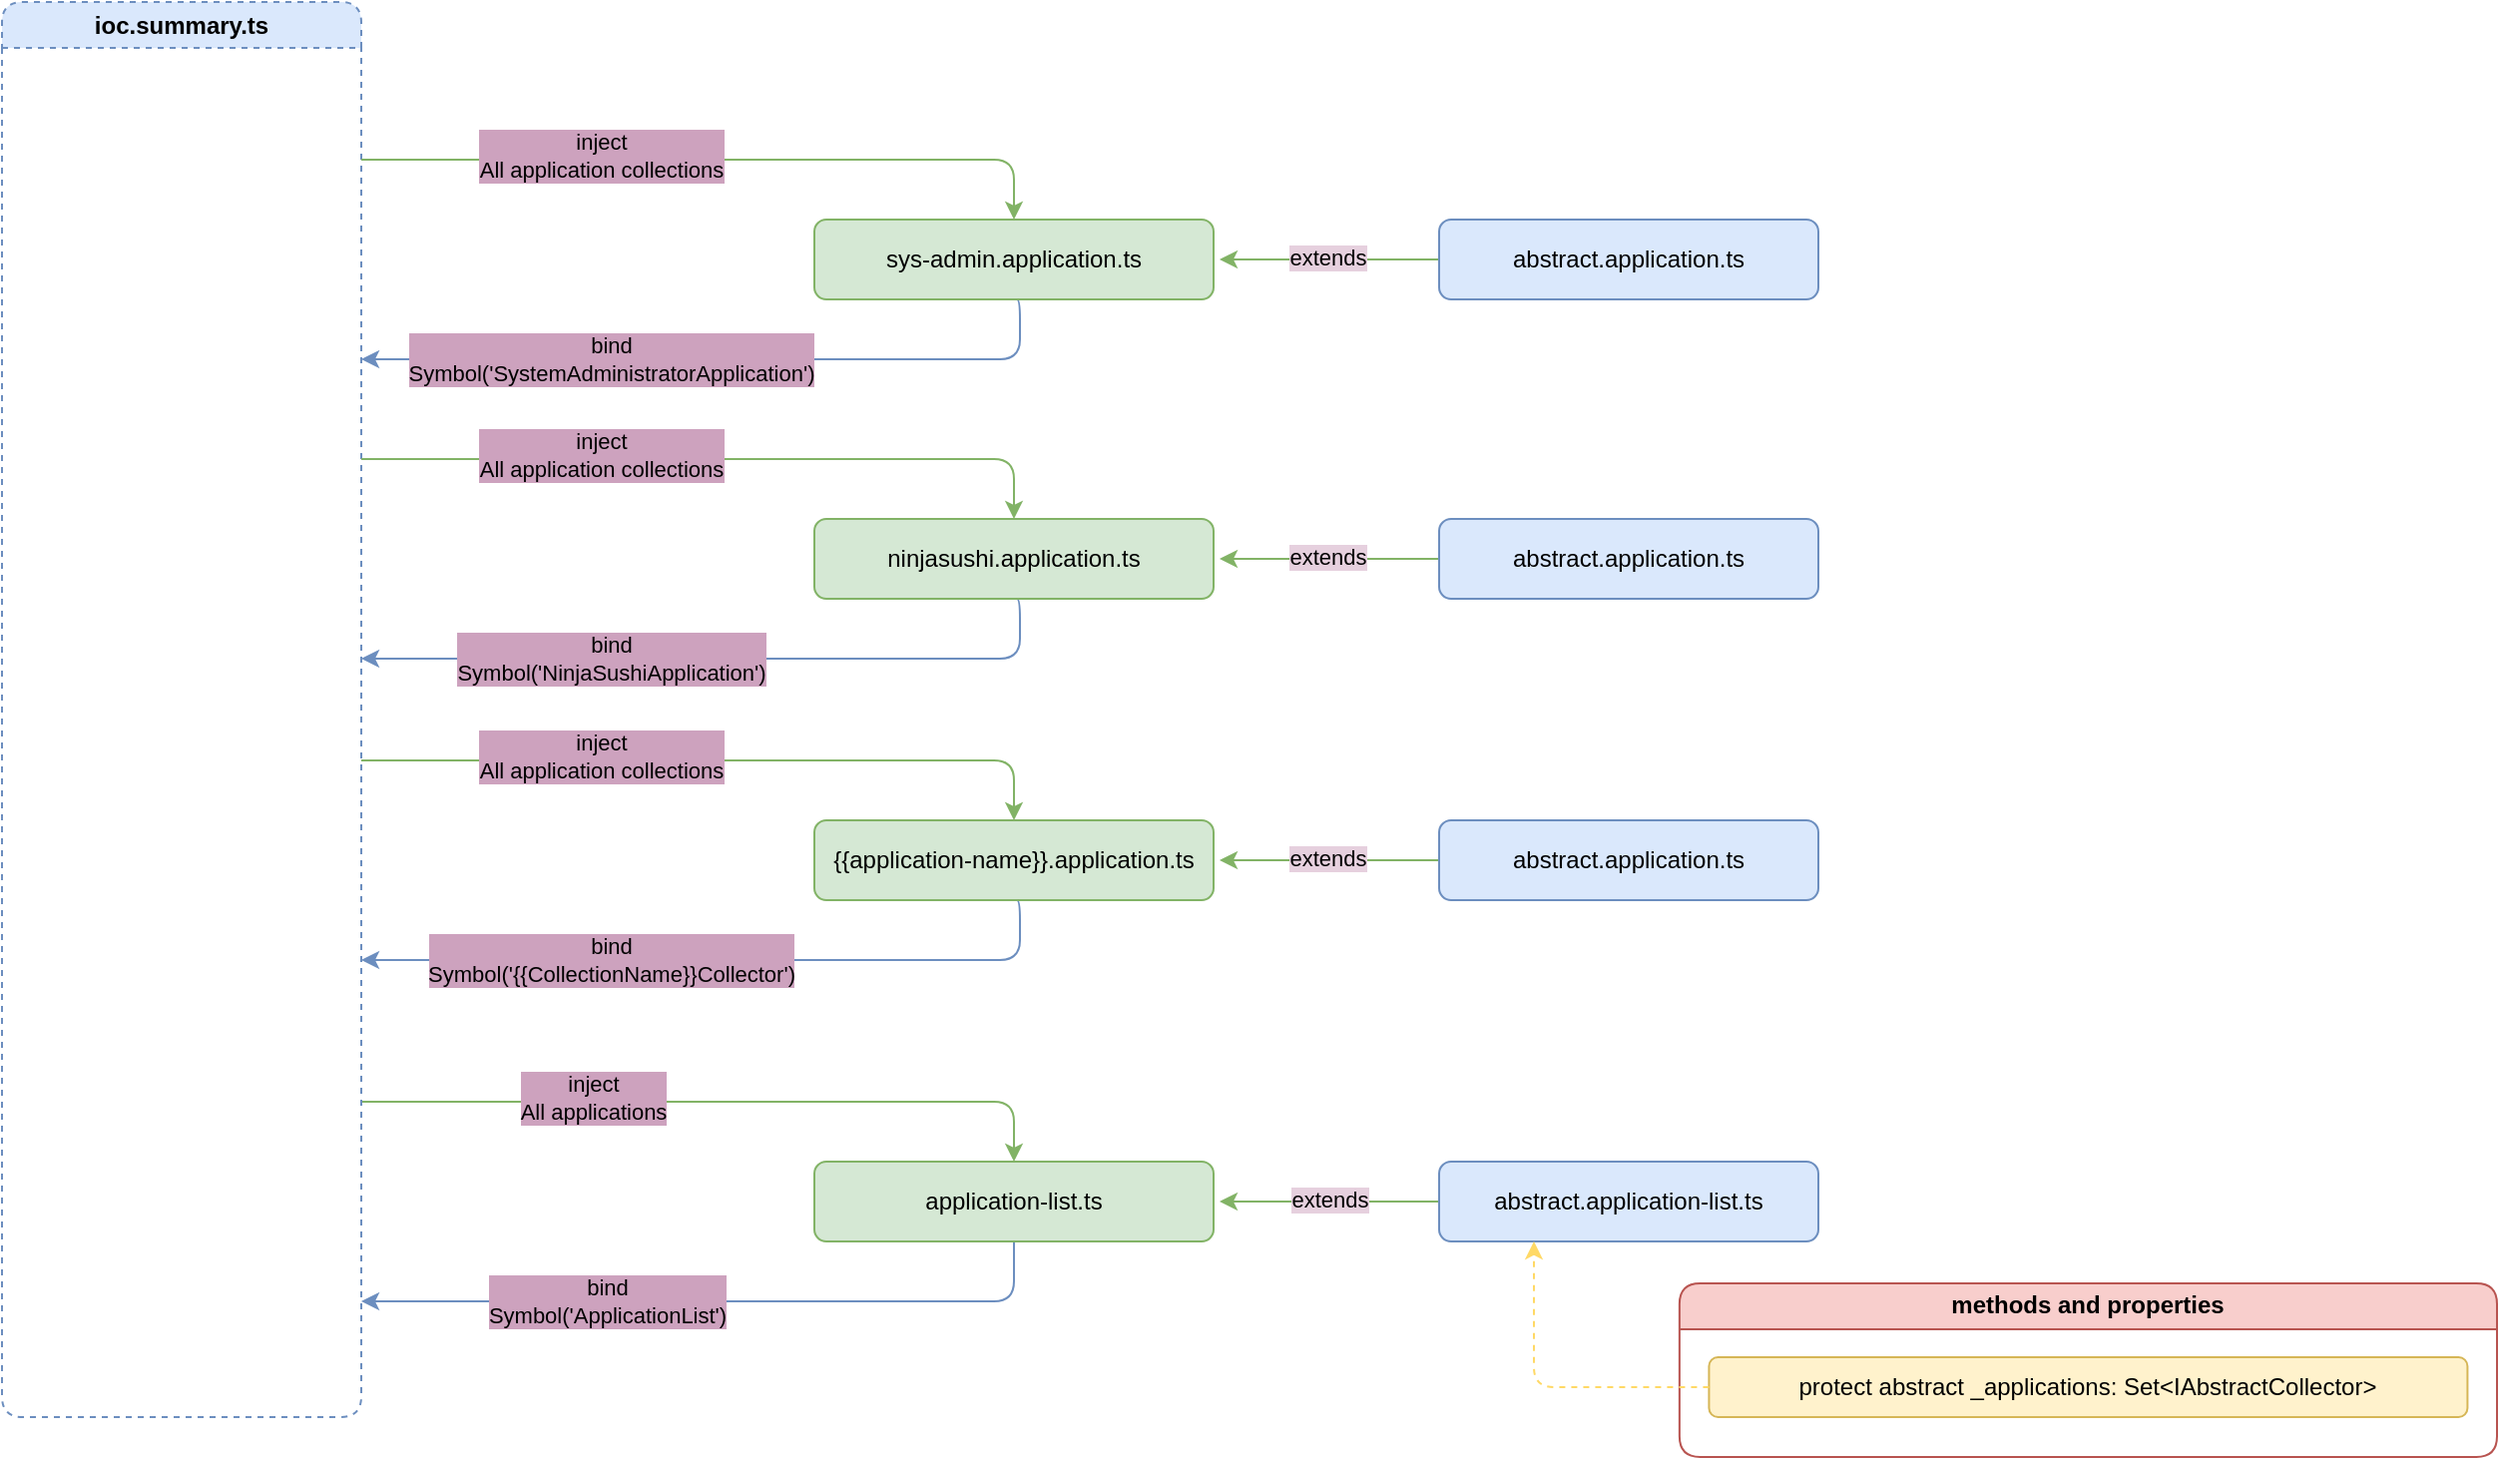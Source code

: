 <mxfile version="21.1.1" type="device">
  <diagram name="Страница 1" id="G2cp7Vcl1qg3cuOzKaZh">
    <mxGraphModel dx="1173" dy="2941" grid="1" gridSize="10" guides="1" tooltips="1" connect="1" arrows="1" fold="1" page="1" pageScale="1" pageWidth="827" pageHeight="1169" math="0" shadow="0">
      <root>
        <mxCell id="0" />
        <mxCell id="1" parent="0" />
        <mxCell id="Vu23xhkfP0EHslrDpuNX-24" value="methods and properties" style="swimlane;whiteSpace=wrap;html=1;fillColor=#f8cecc;strokeColor=#b85450;rounded=1;" parent="1" vertex="1">
          <mxGeometry x="1030.43" y="-977.03" width="409.57" height="87.03" as="geometry" />
        </mxCell>
        <mxCell id="Vu23xhkfP0EHslrDpuNX-26" value="protect abstract _applications: Set&amp;lt;IAbstractCollector&amp;gt;" style="rounded=1;whiteSpace=wrap;html=1;fillColor=#fff2cc;strokeColor=#d6b656;" parent="Vu23xhkfP0EHslrDpuNX-24" vertex="1">
          <mxGeometry x="14.78" y="37.03" width="380" height="30" as="geometry" />
        </mxCell>
        <mxCell id="Vu23xhkfP0EHslrDpuNX-35" style="edgeStyle=orthogonalEdgeStyle;rounded=1;orthogonalLoop=1;jettySize=auto;html=1;entryX=0.5;entryY=0;entryDx=0;entryDy=0;fillColor=#d5e8d4;strokeColor=#82b366;" parent="1" target="Vu23xhkfP0EHslrDpuNX-39" edge="1">
          <mxGeometry relative="1" as="geometry">
            <mxPoint x="370" y="-1068" as="sourcePoint" />
            <Array as="points">
              <mxPoint x="450" y="-1068.03" />
              <mxPoint x="770" y="-1068.03" />
            </Array>
          </mxGeometry>
        </mxCell>
        <mxCell id="Vu23xhkfP0EHslrDpuNX-36" value="inject&lt;br&gt;All applications" style="edgeLabel;html=1;align=center;verticalAlign=middle;resizable=0;points=[];labelBackgroundColor=#CDA2BE;" parent="Vu23xhkfP0EHslrDpuNX-35" vertex="1" connectable="0">
          <mxGeometry x="-0.187" y="2" relative="1" as="geometry">
            <mxPoint x="-29" as="offset" />
          </mxGeometry>
        </mxCell>
        <mxCell id="Vu23xhkfP0EHslrDpuNX-37" style="edgeStyle=orthogonalEdgeStyle;rounded=1;orthogonalLoop=1;jettySize=auto;html=1;exitX=0.5;exitY=1;exitDx=0;exitDy=0;fillColor=#dae8fc;strokeColor=#6c8ebf;" parent="1" source="Vu23xhkfP0EHslrDpuNX-39" edge="1">
          <mxGeometry relative="1" as="geometry">
            <mxPoint x="370" y="-968" as="targetPoint" />
            <Array as="points">
              <mxPoint x="697" y="-968" />
            </Array>
          </mxGeometry>
        </mxCell>
        <mxCell id="Vu23xhkfP0EHslrDpuNX-38" value="bind&lt;br&gt;Symbol(&#39;ApplicationList&#39;)" style="edgeLabel;html=1;align=center;verticalAlign=middle;resizable=0;points=[];labelBackgroundColor=#CDA2BE;" parent="Vu23xhkfP0EHslrDpuNX-37" vertex="1" connectable="0">
          <mxGeometry x="0.337" y="4" relative="1" as="geometry">
            <mxPoint x="4" y="-4" as="offset" />
          </mxGeometry>
        </mxCell>
        <mxCell id="Vu23xhkfP0EHslrDpuNX-39" value="application-list.ts" style="rounded=1;whiteSpace=wrap;html=1;fillColor=#d5e8d4;strokeColor=#82b366;" parent="1" vertex="1">
          <mxGeometry x="597" y="-1038.03" width="200" height="40" as="geometry" />
        </mxCell>
        <mxCell id="Vu23xhkfP0EHslrDpuNX-40" style="edgeStyle=orthogonalEdgeStyle;rounded=0;orthogonalLoop=1;jettySize=auto;html=1;entryX=1;entryY=0.5;entryDx=0;entryDy=0;fillColor=#d5e8d4;strokeColor=#82b366;" parent="1" source="Vu23xhkfP0EHslrDpuNX-41" edge="1">
          <mxGeometry relative="1" as="geometry">
            <mxPoint x="800" y="-1018.03" as="targetPoint" />
          </mxGeometry>
        </mxCell>
        <mxCell id="Vu23xhkfP0EHslrDpuNX-41" value="abstract.application-list.ts" style="rounded=1;whiteSpace=wrap;html=1;fillColor=#dae8fc;strokeColor=#6c8ebf;" parent="1" vertex="1">
          <mxGeometry x="910.0" y="-1038.03" width="190" height="40" as="geometry" />
        </mxCell>
        <mxCell id="Vu23xhkfP0EHslrDpuNX-43" style="edgeStyle=orthogonalEdgeStyle;rounded=1;orthogonalLoop=1;jettySize=auto;html=1;entryX=0.25;entryY=1;entryDx=0;entryDy=0;exitX=0;exitY=0.5;exitDx=0;exitDy=0;fillColor=#d5e8d4;strokeColor=#FFD966;dashed=1;" parent="1" source="Vu23xhkfP0EHslrDpuNX-26" target="Vu23xhkfP0EHslrDpuNX-41" edge="1">
          <mxGeometry relative="1" as="geometry" />
        </mxCell>
        <mxCell id="Vu23xhkfP0EHslrDpuNX-76" value="ioc.summary.ts" style="swimlane;whiteSpace=wrap;html=1;rounded=1;dashed=1;fillColor=#dae8fc;strokeColor=#6c8ebf;" parent="1" vertex="1">
          <mxGeometry x="190" y="-1619" width="180" height="709" as="geometry" />
        </mxCell>
        <mxCell id="Vu23xhkfP0EHslrDpuNX-113" value="extends" style="edgeLabel;html=1;align=center;verticalAlign=middle;resizable=0;points=[];labelBackgroundColor=#E6D0DE;" parent="1" vertex="1" connectable="0">
          <mxGeometry x="828" y="-1015" as="geometry">
            <mxPoint x="27" y="-4" as="offset" />
          </mxGeometry>
        </mxCell>
        <mxCell id="Vu23xhkfP0EHslrDpuNX-116" style="edgeStyle=orthogonalEdgeStyle;rounded=1;orthogonalLoop=1;jettySize=auto;html=1;entryX=0.5;entryY=0;entryDx=0;entryDy=0;fillColor=#d5e8d4;strokeColor=#82b366;" parent="1" target="Vu23xhkfP0EHslrDpuNX-120" edge="1">
          <mxGeometry relative="1" as="geometry">
            <mxPoint x="370" y="-1540" as="sourcePoint" />
            <Array as="points">
              <mxPoint x="450" y="-1540.03" />
              <mxPoint x="770" y="-1540.03" />
            </Array>
          </mxGeometry>
        </mxCell>
        <mxCell id="Vu23xhkfP0EHslrDpuNX-117" value="inject&lt;br&gt;All application collections" style="edgeLabel;html=1;align=center;verticalAlign=middle;resizable=0;points=[];labelBackgroundColor=#CDA2BE;" parent="Vu23xhkfP0EHslrDpuNX-116" vertex="1" connectable="0">
          <mxGeometry x="-0.187" y="2" relative="1" as="geometry">
            <mxPoint x="-25" as="offset" />
          </mxGeometry>
        </mxCell>
        <mxCell id="Vu23xhkfP0EHslrDpuNX-118" style="edgeStyle=orthogonalEdgeStyle;rounded=1;orthogonalLoop=1;jettySize=auto;html=1;exitX=0.5;exitY=1;exitDx=0;exitDy=0;fillColor=#dae8fc;strokeColor=#6c8ebf;" parent="1" source="Vu23xhkfP0EHslrDpuNX-120" edge="1">
          <mxGeometry relative="1" as="geometry">
            <mxPoint x="370" y="-1440" as="targetPoint" />
            <Array as="points">
              <mxPoint x="700" y="-1470" />
              <mxPoint x="700" y="-1440" />
            </Array>
          </mxGeometry>
        </mxCell>
        <mxCell id="Vu23xhkfP0EHslrDpuNX-119" value="bind&lt;br&gt;Symbol(&#39;SystemAdministratorApplication&#39;)" style="edgeLabel;html=1;align=center;verticalAlign=middle;resizable=0;points=[];labelBackgroundColor=#CDA2BE;" parent="Vu23xhkfP0EHslrDpuNX-118" vertex="1" connectable="0">
          <mxGeometry x="0.337" y="4" relative="1" as="geometry">
            <mxPoint x="4" y="-4" as="offset" />
          </mxGeometry>
        </mxCell>
        <mxCell id="Vu23xhkfP0EHslrDpuNX-120" value="sys-admin.application.ts" style="rounded=1;whiteSpace=wrap;html=1;fillColor=#d5e8d4;strokeColor=#82b366;" parent="1" vertex="1">
          <mxGeometry x="597" y="-1510.03" width="200" height="40" as="geometry" />
        </mxCell>
        <mxCell id="Vu23xhkfP0EHslrDpuNX-121" style="edgeStyle=orthogonalEdgeStyle;rounded=0;orthogonalLoop=1;jettySize=auto;html=1;entryX=1;entryY=0.5;entryDx=0;entryDy=0;fillColor=#d5e8d4;strokeColor=#82b366;" parent="1" source="Vu23xhkfP0EHslrDpuNX-122" edge="1">
          <mxGeometry relative="1" as="geometry">
            <mxPoint x="800" y="-1490.03" as="targetPoint" />
          </mxGeometry>
        </mxCell>
        <mxCell id="Vu23xhkfP0EHslrDpuNX-122" value="abstract.application.ts" style="rounded=1;whiteSpace=wrap;html=1;fillColor=#dae8fc;strokeColor=#6c8ebf;" parent="1" vertex="1">
          <mxGeometry x="910.0" y="-1510.03" width="190" height="40" as="geometry" />
        </mxCell>
        <mxCell id="Vu23xhkfP0EHslrDpuNX-123" value="extends" style="edgeLabel;html=1;align=center;verticalAlign=middle;resizable=0;points=[];labelBackgroundColor=#E6D0DE;" parent="1" vertex="1" connectable="0">
          <mxGeometry x="827" y="-1487" as="geometry">
            <mxPoint x="27" y="-4" as="offset" />
          </mxGeometry>
        </mxCell>
        <mxCell id="Vu23xhkfP0EHslrDpuNX-124" style="edgeStyle=orthogonalEdgeStyle;rounded=1;orthogonalLoop=1;jettySize=auto;html=1;entryX=0.5;entryY=0;entryDx=0;entryDy=0;fillColor=#d5e8d4;strokeColor=#82b366;" parent="1" target="Vu23xhkfP0EHslrDpuNX-128" edge="1">
          <mxGeometry relative="1" as="geometry">
            <mxPoint x="370" y="-1390" as="sourcePoint" />
            <Array as="points">
              <mxPoint x="450" y="-1390.03" />
              <mxPoint x="770" y="-1390.03" />
            </Array>
          </mxGeometry>
        </mxCell>
        <mxCell id="Vu23xhkfP0EHslrDpuNX-125" value="inject&lt;br&gt;All application collections" style="edgeLabel;html=1;align=center;verticalAlign=middle;resizable=0;points=[];labelBackgroundColor=#CDA2BE;" parent="Vu23xhkfP0EHslrDpuNX-124" vertex="1" connectable="0">
          <mxGeometry x="-0.187" y="2" relative="1" as="geometry">
            <mxPoint x="-25" as="offset" />
          </mxGeometry>
        </mxCell>
        <mxCell id="Vu23xhkfP0EHslrDpuNX-126" style="edgeStyle=orthogonalEdgeStyle;rounded=1;orthogonalLoop=1;jettySize=auto;html=1;exitX=0.5;exitY=1;exitDx=0;exitDy=0;fillColor=#dae8fc;strokeColor=#6c8ebf;" parent="1" source="Vu23xhkfP0EHslrDpuNX-128" edge="1">
          <mxGeometry relative="1" as="geometry">
            <mxPoint x="370" y="-1290" as="targetPoint" />
            <Array as="points">
              <mxPoint x="700" y="-1320" />
              <mxPoint x="700" y="-1290" />
            </Array>
          </mxGeometry>
        </mxCell>
        <mxCell id="Vu23xhkfP0EHslrDpuNX-127" value="bind&lt;br&gt;Symbol(&#39;NinjaSushiApplication&#39;)" style="edgeLabel;html=1;align=center;verticalAlign=middle;resizable=0;points=[];labelBackgroundColor=#CDA2BE;" parent="Vu23xhkfP0EHslrDpuNX-126" vertex="1" connectable="0">
          <mxGeometry x="0.337" y="4" relative="1" as="geometry">
            <mxPoint x="4" y="-4" as="offset" />
          </mxGeometry>
        </mxCell>
        <mxCell id="Vu23xhkfP0EHslrDpuNX-128" value="ninjasushi.application.ts" style="rounded=1;whiteSpace=wrap;html=1;fillColor=#d5e8d4;strokeColor=#82b366;" parent="1" vertex="1">
          <mxGeometry x="597" y="-1360.03" width="200" height="40" as="geometry" />
        </mxCell>
        <mxCell id="Vu23xhkfP0EHslrDpuNX-129" style="edgeStyle=orthogonalEdgeStyle;rounded=0;orthogonalLoop=1;jettySize=auto;html=1;entryX=1;entryY=0.5;entryDx=0;entryDy=0;fillColor=#d5e8d4;strokeColor=#82b366;" parent="1" source="Vu23xhkfP0EHslrDpuNX-130" edge="1">
          <mxGeometry relative="1" as="geometry">
            <mxPoint x="800" y="-1340.03" as="targetPoint" />
          </mxGeometry>
        </mxCell>
        <mxCell id="Vu23xhkfP0EHslrDpuNX-130" value="abstract.application.ts" style="rounded=1;whiteSpace=wrap;html=1;fillColor=#dae8fc;strokeColor=#6c8ebf;" parent="1" vertex="1">
          <mxGeometry x="910.0" y="-1360.03" width="190" height="40" as="geometry" />
        </mxCell>
        <mxCell id="Vu23xhkfP0EHslrDpuNX-131" value="extends" style="edgeLabel;html=1;align=center;verticalAlign=middle;resizable=0;points=[];labelBackgroundColor=#E6D0DE;" parent="1" vertex="1" connectable="0">
          <mxGeometry x="827" y="-1337" as="geometry">
            <mxPoint x="27" y="-4" as="offset" />
          </mxGeometry>
        </mxCell>
        <mxCell id="Vu23xhkfP0EHslrDpuNX-132" style="edgeStyle=orthogonalEdgeStyle;rounded=1;orthogonalLoop=1;jettySize=auto;html=1;entryX=0.5;entryY=0;entryDx=0;entryDy=0;fillColor=#d5e8d4;strokeColor=#82b366;" parent="1" target="Vu23xhkfP0EHslrDpuNX-136" edge="1">
          <mxGeometry relative="1" as="geometry">
            <mxPoint x="370" y="-1239" as="sourcePoint" />
            <Array as="points">
              <mxPoint x="450" y="-1239.03" />
              <mxPoint x="770" y="-1239.03" />
            </Array>
          </mxGeometry>
        </mxCell>
        <mxCell id="Vu23xhkfP0EHslrDpuNX-133" value="inject&lt;br&gt;All application collections" style="edgeLabel;html=1;align=center;verticalAlign=middle;resizable=0;points=[];labelBackgroundColor=#CDA2BE;" parent="Vu23xhkfP0EHslrDpuNX-132" vertex="1" connectable="0">
          <mxGeometry x="-0.187" y="2" relative="1" as="geometry">
            <mxPoint x="-25" as="offset" />
          </mxGeometry>
        </mxCell>
        <mxCell id="Vu23xhkfP0EHslrDpuNX-134" style="edgeStyle=orthogonalEdgeStyle;rounded=1;orthogonalLoop=1;jettySize=auto;html=1;exitX=0.5;exitY=1;exitDx=0;exitDy=0;fillColor=#dae8fc;strokeColor=#6c8ebf;" parent="1" source="Vu23xhkfP0EHslrDpuNX-136" edge="1">
          <mxGeometry relative="1" as="geometry">
            <mxPoint x="370" y="-1139" as="targetPoint" />
            <Array as="points">
              <mxPoint x="700" y="-1169" />
              <mxPoint x="700" y="-1139" />
            </Array>
          </mxGeometry>
        </mxCell>
        <mxCell id="Vu23xhkfP0EHslrDpuNX-135" value="bind&lt;br&gt;Symbol(&#39;{{CollectionName}}Collector&#39;)" style="edgeLabel;html=1;align=center;verticalAlign=middle;resizable=0;points=[];labelBackgroundColor=#CDA2BE;" parent="Vu23xhkfP0EHslrDpuNX-134" vertex="1" connectable="0">
          <mxGeometry x="0.337" y="4" relative="1" as="geometry">
            <mxPoint x="4" y="-4" as="offset" />
          </mxGeometry>
        </mxCell>
        <mxCell id="Vu23xhkfP0EHslrDpuNX-136" value="{{application-name}}.application.ts" style="rounded=1;whiteSpace=wrap;html=1;fillColor=#d5e8d4;strokeColor=#82b366;" parent="1" vertex="1">
          <mxGeometry x="597" y="-1209.03" width="200" height="40" as="geometry" />
        </mxCell>
        <mxCell id="Vu23xhkfP0EHslrDpuNX-137" style="edgeStyle=orthogonalEdgeStyle;rounded=0;orthogonalLoop=1;jettySize=auto;html=1;entryX=1;entryY=0.5;entryDx=0;entryDy=0;fillColor=#d5e8d4;strokeColor=#82b366;" parent="1" source="Vu23xhkfP0EHslrDpuNX-138" edge="1">
          <mxGeometry relative="1" as="geometry">
            <mxPoint x="800" y="-1189.03" as="targetPoint" />
          </mxGeometry>
        </mxCell>
        <mxCell id="Vu23xhkfP0EHslrDpuNX-138" value="abstract.application.ts" style="rounded=1;whiteSpace=wrap;html=1;fillColor=#dae8fc;strokeColor=#6c8ebf;" parent="1" vertex="1">
          <mxGeometry x="910.0" y="-1209.03" width="190" height="40" as="geometry" />
        </mxCell>
        <mxCell id="Vu23xhkfP0EHslrDpuNX-139" value="extends" style="edgeLabel;html=1;align=center;verticalAlign=middle;resizable=0;points=[];labelBackgroundColor=#E6D0DE;" parent="1" vertex="1" connectable="0">
          <mxGeometry x="827" y="-1186" as="geometry">
            <mxPoint x="27" y="-4" as="offset" />
          </mxGeometry>
        </mxCell>
      </root>
    </mxGraphModel>
  </diagram>
</mxfile>
